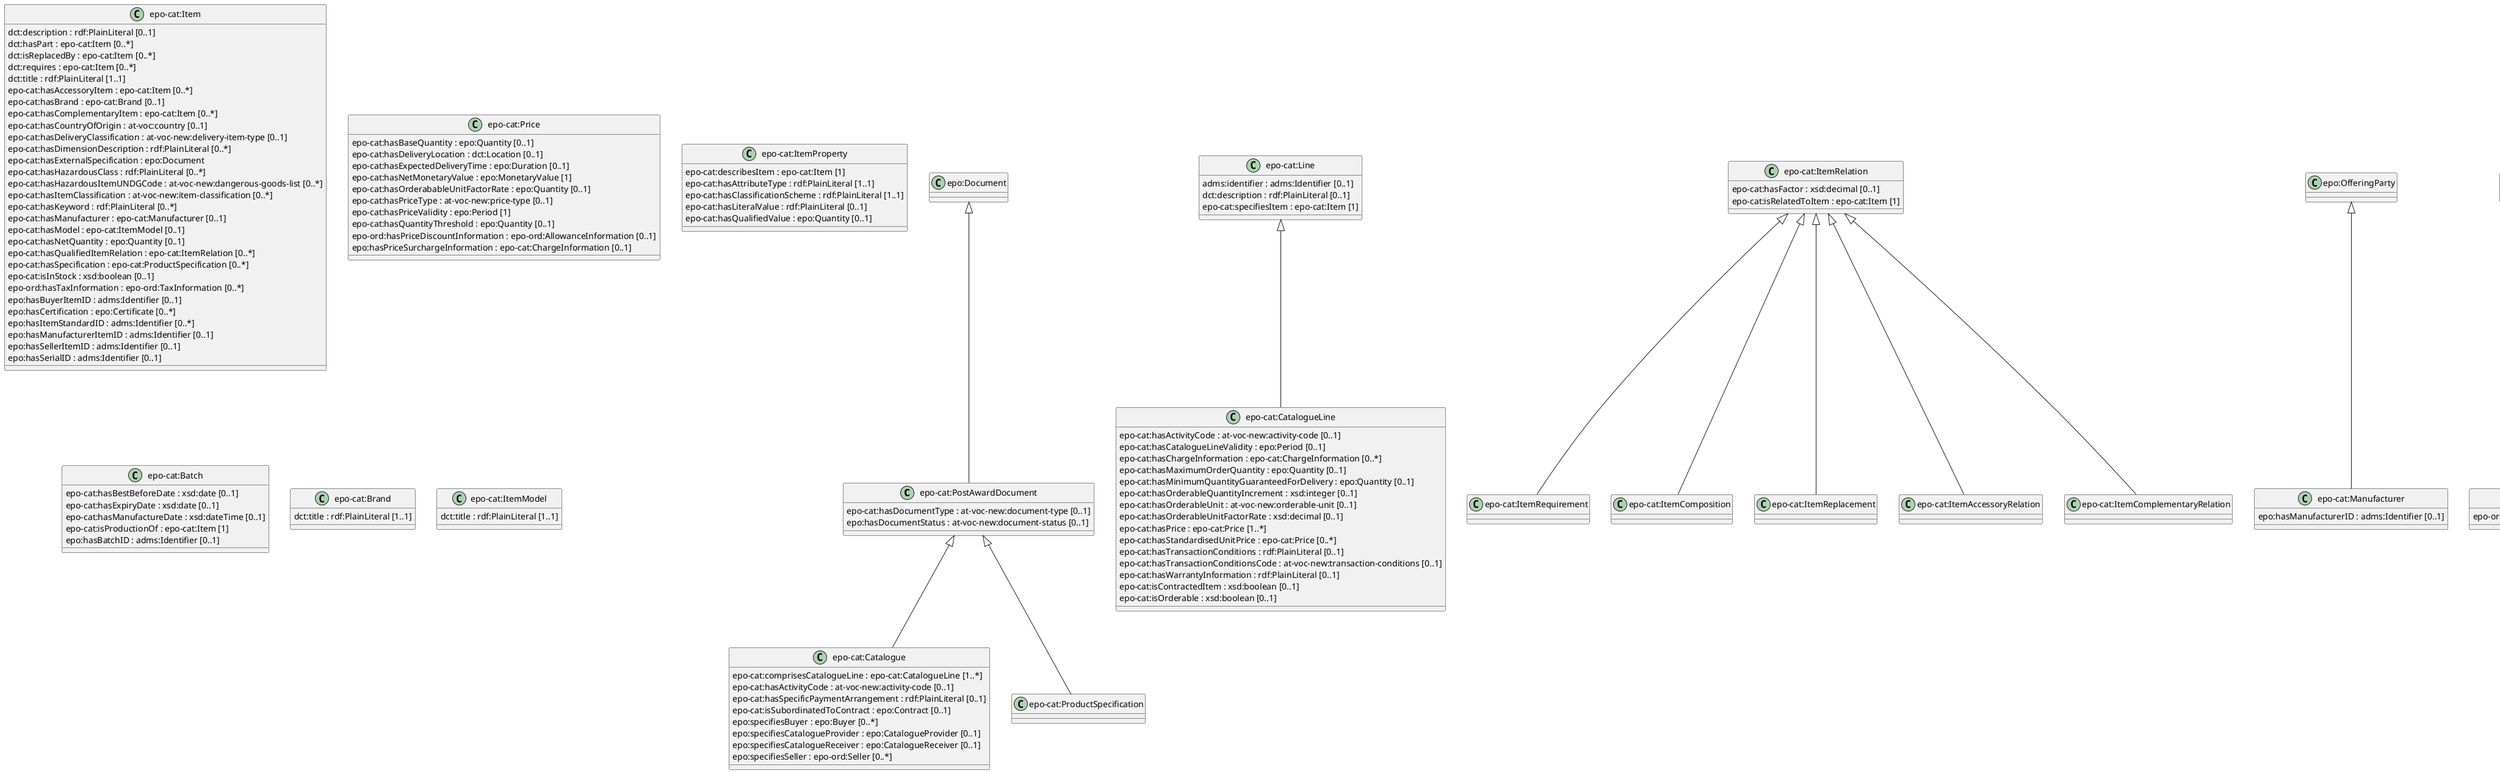 
@startuml
class "epo-cat:PostAwardDocument" {
  epo-cat:hasDocumentType : at-voc-new:document-type [0..1]
  epo:hasDocumentStatus : at-voc-new:document-status [0..1]
}
class "epo-cat:Catalogue" {
  epo-cat:comprisesCatalogueLine : epo-cat:CatalogueLine [1..*]
  epo-cat:hasActivityCode : at-voc-new:activity-code [0..1]
  epo-cat:hasSpecificPaymentArrangement : rdf:PlainLiteral [0..1]
  epo-cat:isSubordinatedToContract : epo:Contract [0..1]
  epo:specifiesBuyer : epo:Buyer [0..*]
  epo:specifiesCatalogueProvider : epo:CatalogueProvider [0..1]
  epo:specifiesCatalogueReceiver : epo:CatalogueReceiver [0..1]
  epo:specifiesSeller : epo-ord:Seller [0..*]
}
class "epo-cat:CatalogueLine" {
  epo-cat:hasActivityCode : at-voc-new:activity-code [0..1]
  epo-cat:hasCatalogueLineValidity : epo:Period [0..1]
  epo-cat:hasChargeInformation : epo-cat:ChargeInformation [0..*]
  epo-cat:hasMaximumOrderQuantity : epo:Quantity [0..1]
  epo-cat:hasMinimumQuantityGuaranteedForDelivery : epo:Quantity [0..1]
  epo-cat:hasOrderableQuantityIncrement : xsd:integer [0..1]
  epo-cat:hasOrderableUnit : at-voc-new:orderable-unit [0..1]
  epo-cat:hasOrderableUnitFactorRate : xsd:decimal [0..1]
  epo-cat:hasPrice : epo-cat:Price [1..*]
  epo-cat:hasStandardisedUnitPrice : epo-cat:Price [0..*]
  epo-cat:hasTransactionConditions : rdf:PlainLiteral [0..1]
  epo-cat:hasTransactionConditionsCode : at-voc-new:transaction-conditions [0..1]
  epo-cat:hasWarrantyInformation : rdf:PlainLiteral [0..1]
  epo-cat:isContractedItem : xsd:boolean [0..1]
  epo-cat:isOrderable : xsd:boolean [0..1]
}
class "epo-cat:ItemRequirement" {

}
class "epo-cat:Item" {
  dct:description : rdf:PlainLiteral [0..1]
  dct:hasPart : epo-cat:Item [0..*]
  dct:isReplacedBy : epo-cat:Item [0..*]
  dct:requires : epo-cat:Item [0..*]
  dct:title : rdf:PlainLiteral [1..1]
  epo-cat:hasAccessoryItem : epo-cat:Item [0..*]
  epo-cat:hasBrand : epo-cat:Brand [0..1]
  epo-cat:hasComplementaryItem : epo-cat:Item [0..*]
  epo-cat:hasCountryOfOrigin : at-voc:country [0..1]
  epo-cat:hasDeliveryClassification : at-voc-new:delivery-item-type [0..1]
  epo-cat:hasDimensionDescription : rdf:PlainLiteral [0..*]
  epo-cat:hasExternalSpecification : epo:Document 
  epo-cat:hasHazardousClass : rdf:PlainLiteral [0..*]
  epo-cat:hasHazardousItemUNDGCode : at-voc-new:dangerous-goods-list [0..*]
  epo-cat:hasItemClassification : at-voc-new:item-classification [0..*]
  epo-cat:hasKeyword : rdf:PlainLiteral [0..*]
  epo-cat:hasManufacturer : epo-cat:Manufacturer [0..1]
  epo-cat:hasModel : epo-cat:ItemModel [0..1]
  epo-cat:hasNetQuantity : epo:Quantity [0..1]
  epo-cat:hasQualifiedItemRelation : epo-cat:ItemRelation [0..*]
  epo-cat:hasSpecification : epo-cat:ProductSpecification [0..*]
  epo-cat:isInStock : xsd:boolean [0..1]
  epo-ord:hasTaxInformation : epo-ord:TaxInformation [0..*]
  epo:hasBuyerItemID : adms:Identifier [0..1]
  epo:hasCertification : epo:Certificate [0..*]
  epo:hasItemStandardID : adms:Identifier [0..*]
  epo:hasManufacturerItemID : adms:Identifier [0..1]
  epo:hasSellerItemID : adms:Identifier [0..1]
  epo:hasSerialID : adms:Identifier [0..1]
}
class "epo-cat:Price" {
  epo-cat:hasBaseQuantity : epo:Quantity [0..1]
  epo-cat:hasDeliveryLocation : dct:Location [0..1]
  epo-cat:hasExpectedDeliveryTime : epo:Duration [0..1]
  epo-cat:hasNetMonetaryValue : epo:MonetaryValue [1]
  epo-cat:hasOrderabableUnitFactorRate : epo:Quantity [0..1]
  epo-cat:hasPriceType : at-voc-new:price-type [0..1]
  epo-cat:hasPriceValidity : epo:Period [1]
  epo-cat:hasQuantityThreshold : epo:Quantity [0..1]
  epo-ord:hasPriceDiscountInformation : epo-ord:AllowanceInformation [0..1]
  epo:hasPriceSurchargeInformation : epo-cat:ChargeInformation [0..1]
}
class "epo-cat:ProductSpecification" {

}
class "epo-cat:ItemComposition" {

}
class "epo-cat:ItemProperty" {
  epo-cat:describesItem : epo-cat:Item [1]
  epo-cat:hasAttributeType : rdf:PlainLiteral [1..1]
  epo-cat:hasClassificationScheme : rdf:PlainLiteral [1..1]
  epo-cat:hasLiteralValue : rdf:PlainLiteral [0..1]
  epo-cat:hasQualifiedValue : epo:Quantity [0..1]
}
class "epo-cat:Manufacturer" {
  epo:hasManufacturerID : adms:Identifier [0..1]
}
class "epo-cat:Batch" {
  epo-cat:hasBestBeforeDate : xsd:date [0..1]
  epo-cat:hasExpiryDate : xsd:date [0..1]
  epo-cat:hasManufactureDate : xsd:dateTime [0..1]
  epo-cat:isProductionOf : epo-cat:Item [1]
  epo:hasBatchID : adms:Identifier [0..1]
}
class "epo-cat:Brand" {
  dct:title : rdf:PlainLiteral [1..1]
}
class "epo-cat:ItemModel" {
  dct:title : rdf:PlainLiteral [1..1]
}
class "epo-cat:ItemReplacement" {

}
class "epo-cat:ItemRelation" {
  epo-cat:hasFactor : xsd:decimal [0..1]
  epo-cat:isRelatedToItem : epo-cat:Item [1]
}
class "epo-cat:ItemAccessoryRelation" {

}
class "epo-cat:ItemComplementaryRelation" {

}
class "epo-cat:ChargeInformation" {
  epo-ord:isSpecificToOrderLine : epo-ord:OrderLine [0..*]
}
class "epo-cat:Line" {
  adms:identifier : adms:Identifier [0..1]
  dct:description : rdf:PlainLiteral [0..1]
  epo-cat:specifiesItem : epo-cat:Item [1]
}
class "epo-cat:InformationHub" {
  epo-cat:isSpecificToLine : epo-cat:Line [0..*]
}
"epo-cat:ItemRelation" <|-- "epo-cat:ItemAccessoryRelation"
"epo-cat:ItemRelation" <|-- "epo-cat:ItemComplementaryRelation"
"epo-cat:ItemRelation" <|-- "epo-cat:ItemComposition"
"epo-cat:ItemRelation" <|-- "epo-cat:ItemReplacement"
"epo-cat:ItemRelation" <|-- "epo-cat:ItemRequirement"
"epo-cat:Line" <|-- "epo-cat:CatalogueLine"
"epo-cat:PostAwardDocument" <|-- "epo-cat:Catalogue"
"epo-cat:PostAwardDocument" <|-- "epo-cat:ProductSpecification"
"epo-ord:AllowanceChargeInformation" <|-- "epo-cat:ChargeInformation"
"epo:ContextDescription" <|-- "epo-cat:InformationHub"
"epo:Document" <|-- "epo-cat:PostAwardDocument"
"epo:OfferingParty" <|-- "epo-cat:Manufacturer"
@enduml
